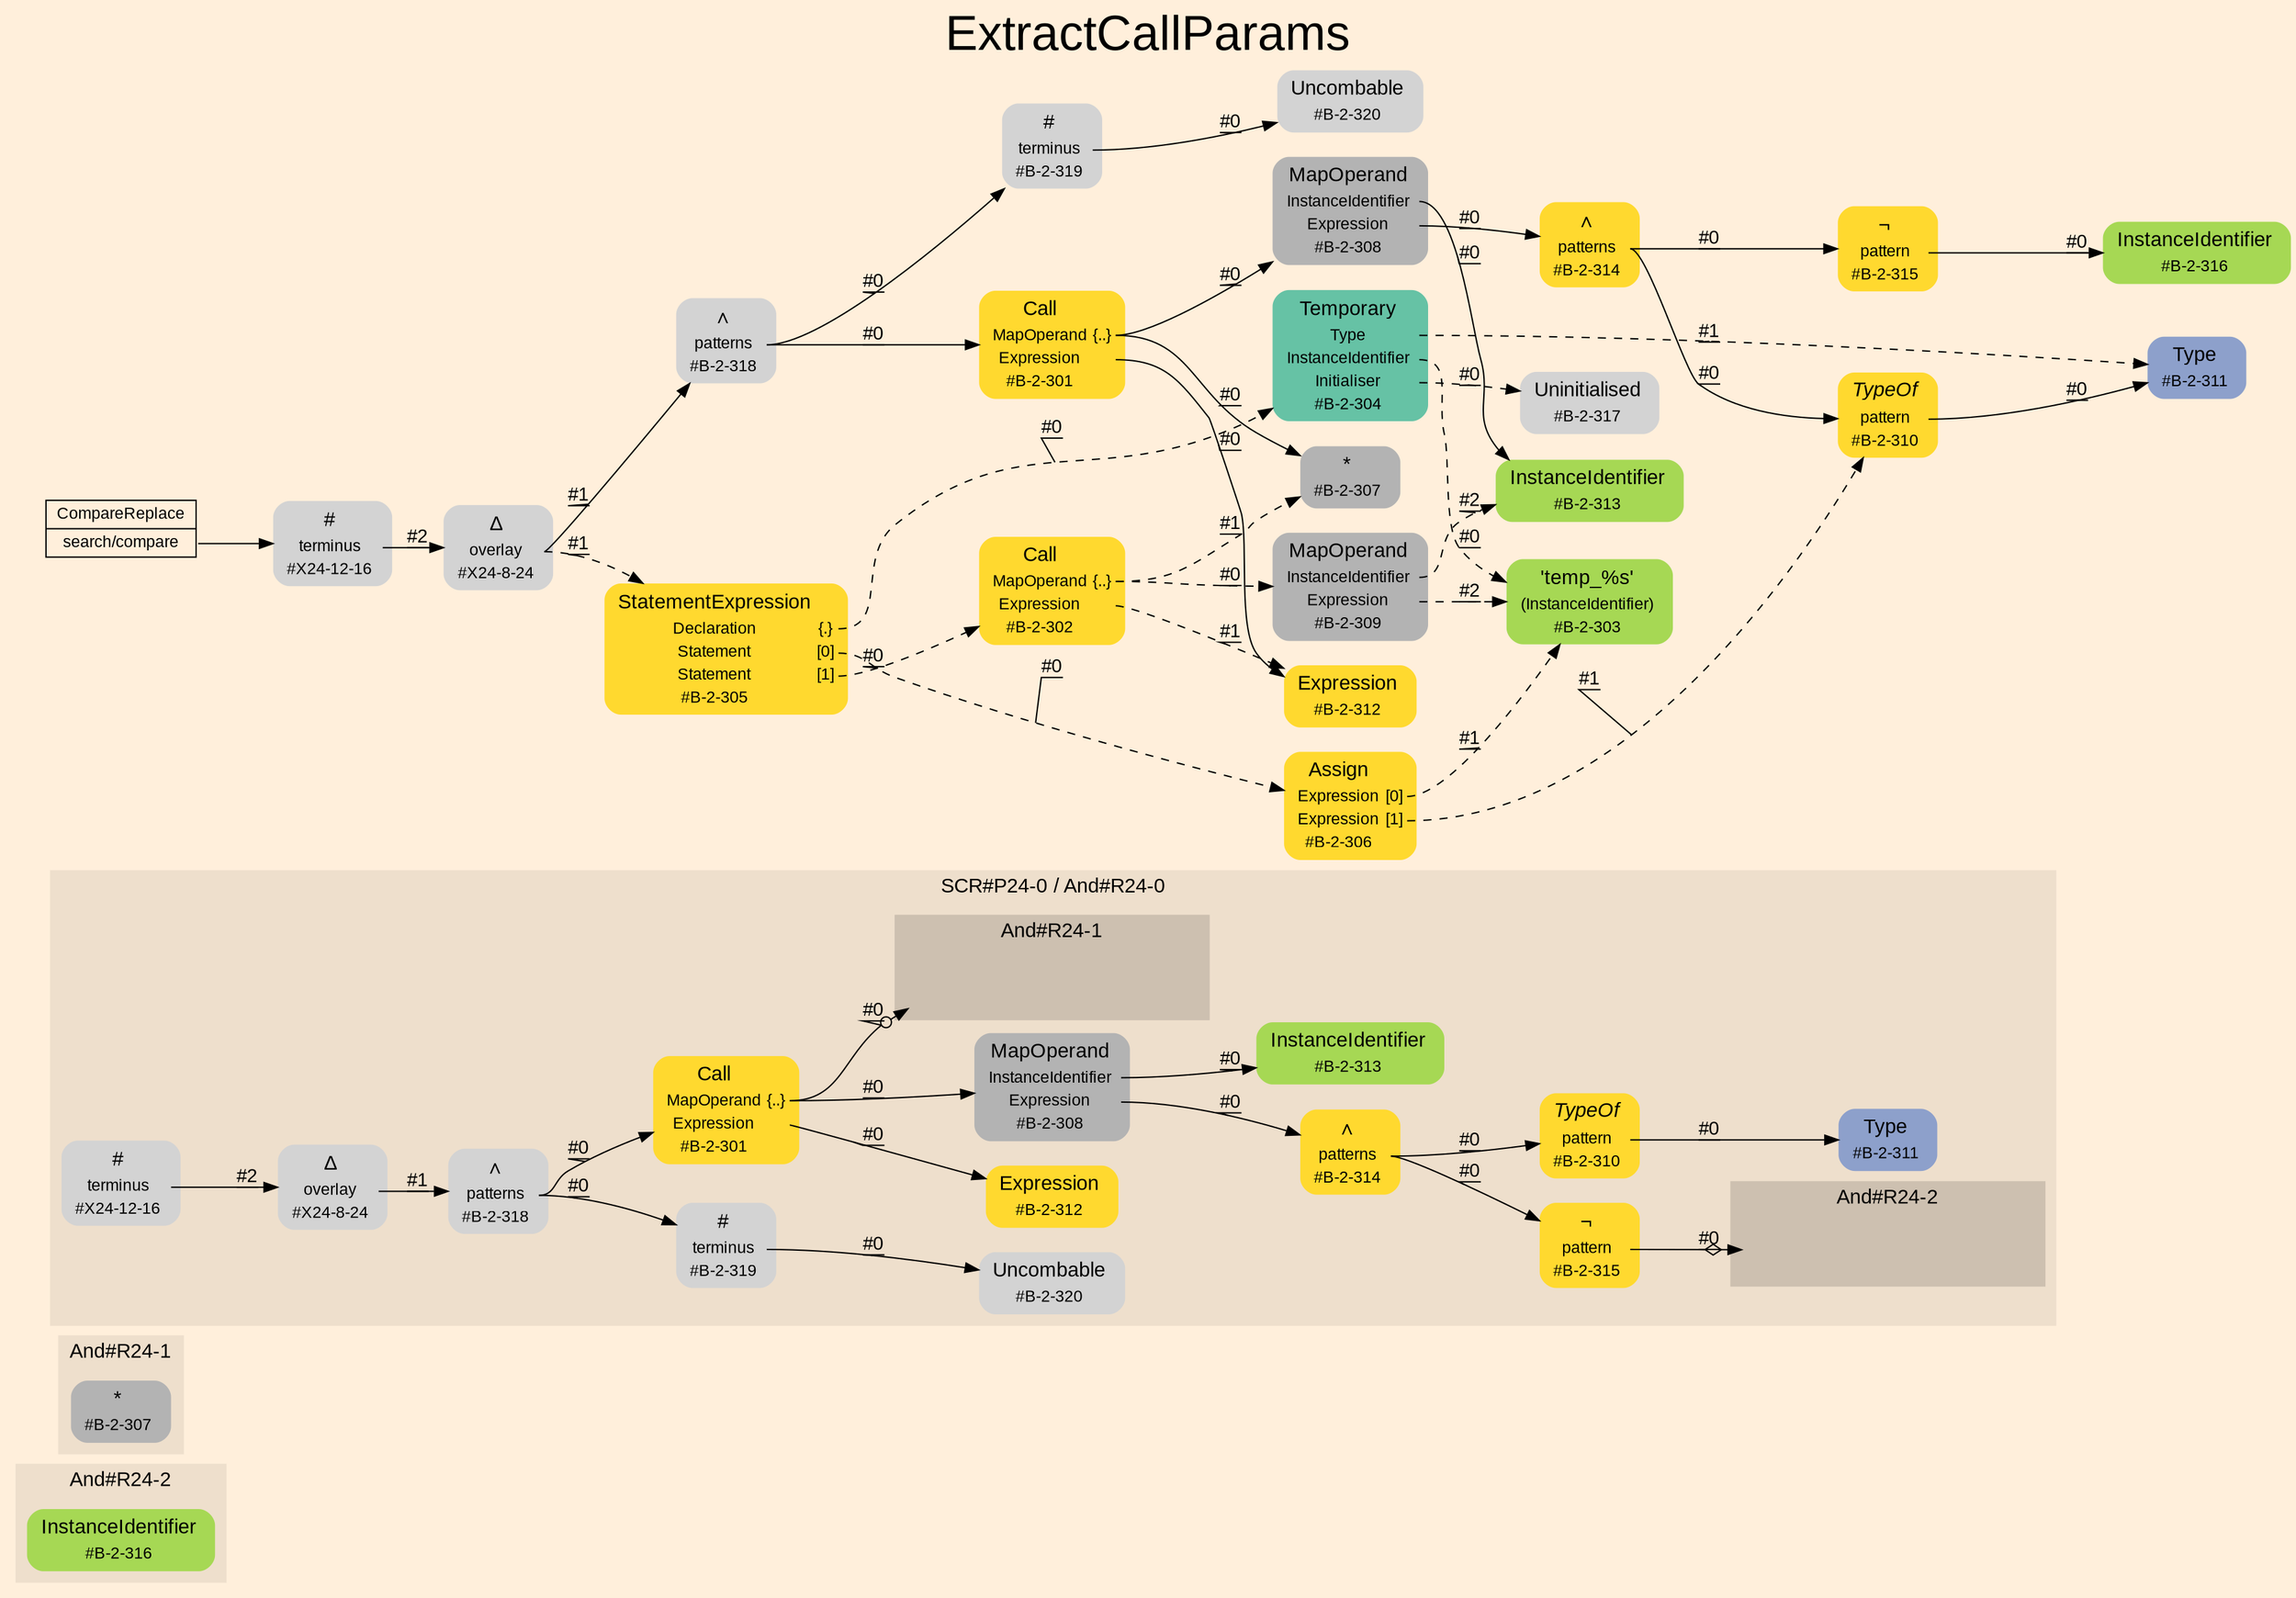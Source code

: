 digraph "ExtractCallParams" {
label = "ExtractCallParams"
labelloc = t
fontsize = "36"
graph [
    rankdir = "LR"
    ranksep = 0.3
    bgcolor = antiquewhite1
    color = black
    fontcolor = black
    fontname = "Arial"
];
node [
    fontname = "Arial"
];
edge [
    fontname = "Arial"
];

// -------------------- figure And#R24-2 --------------------
// -------- region And#R24-2 ----------
subgraph "clusterAnd#R24-2" {
    label = "And#R24-2"
    style = "filled"
    color = antiquewhite2
    fontsize = "15"
    "And#R24-2/#B-2-316" [
        // -------- block And#R24-2/#B-2-316 ----------
        shape = "plaintext"
        fillcolor = "/set28/5"
        label = <<TABLE BORDER="0" CELLBORDER="0" CELLSPACING="0">
         <TR><TD><FONT POINT-SIZE="15.0">InstanceIdentifier</FONT></TD><TD></TD></TR>
         <TR><TD>#B-2-316</TD><TD PORT="port0"></TD></TR>
        </TABLE>>
        style = "rounded,filled"
        fontsize = "12"
    ];
    
}


// -------------------- figure And#R24-1 --------------------
// -------- region And#R24-1 ----------
subgraph "clusterAnd#R24-1" {
    label = "And#R24-1"
    style = "filled"
    color = antiquewhite2
    fontsize = "15"
    "And#R24-1/#B-2-307" [
        // -------- block And#R24-1/#B-2-307 ----------
        shape = "plaintext"
        fillcolor = "/set28/8"
        label = <<TABLE BORDER="0" CELLBORDER="0" CELLSPACING="0">
         <TR><TD><FONT POINT-SIZE="15.0">*</FONT></TD><TD></TD></TR>
         <TR><TD>#B-2-307</TD><TD PORT="port0"></TD></TR>
        </TABLE>>
        style = "rounded,filled"
        fontsize = "12"
    ];
    
}


// -------------------- figure And#R24-0 --------------------
// -------- region And#R24-0 ----------
subgraph "clusterAnd#R24-0" {
    label = "SCR#P24-0 / And#R24-0"
    style = "filled"
    color = antiquewhite2
    fontsize = "15"
    "And#R24-0/#X24-8-24" [
        // -------- block And#R24-0/#X24-8-24 ----------
        shape = "plaintext"
        label = <<TABLE BORDER="0" CELLBORDER="0" CELLSPACING="0">
         <TR><TD><FONT POINT-SIZE="15.0">Δ</FONT></TD><TD></TD></TR>
         <TR><TD>overlay</TD><TD PORT="port0"></TD></TR>
         <TR><TD>#X24-8-24</TD><TD PORT="port1"></TD></TR>
        </TABLE>>
        style = "rounded,filled"
        fontsize = "12"
    ];
    
    "And#R24-0/#B-2-319" [
        // -------- block And#R24-0/#B-2-319 ----------
        shape = "plaintext"
        label = <<TABLE BORDER="0" CELLBORDER="0" CELLSPACING="0">
         <TR><TD><FONT POINT-SIZE="15.0">#</FONT></TD><TD></TD></TR>
         <TR><TD>terminus</TD><TD PORT="port0"></TD></TR>
         <TR><TD>#B-2-319</TD><TD PORT="port1"></TD></TR>
        </TABLE>>
        style = "rounded,filled"
        fontsize = "12"
    ];
    
    "And#R24-0/#B-2-312" [
        // -------- block And#R24-0/#B-2-312 ----------
        shape = "plaintext"
        fillcolor = "/set28/6"
        label = <<TABLE BORDER="0" CELLBORDER="0" CELLSPACING="0">
         <TR><TD><FONT POINT-SIZE="15.0">Expression</FONT></TD><TD></TD></TR>
         <TR><TD>#B-2-312</TD><TD PORT="port0"></TD></TR>
        </TABLE>>
        style = "rounded,filled"
        fontsize = "12"
    ];
    
    "And#R24-0/#B-2-311" [
        // -------- block And#R24-0/#B-2-311 ----------
        shape = "plaintext"
        fillcolor = "/set28/3"
        label = <<TABLE BORDER="0" CELLBORDER="0" CELLSPACING="0">
         <TR><TD><FONT POINT-SIZE="15.0">Type</FONT></TD><TD></TD></TR>
         <TR><TD>#B-2-311</TD><TD PORT="port0"></TD></TR>
        </TABLE>>
        style = "rounded,filled"
        fontsize = "12"
    ];
    
    "And#R24-0/#B-2-313" [
        // -------- block And#R24-0/#B-2-313 ----------
        shape = "plaintext"
        fillcolor = "/set28/5"
        label = <<TABLE BORDER="0" CELLBORDER="0" CELLSPACING="0">
         <TR><TD><FONT POINT-SIZE="15.0">InstanceIdentifier</FONT></TD><TD></TD></TR>
         <TR><TD>#B-2-313</TD><TD PORT="port0"></TD></TR>
        </TABLE>>
        style = "rounded,filled"
        fontsize = "12"
    ];
    
    "And#R24-0/#B-2-301" [
        // -------- block And#R24-0/#B-2-301 ----------
        shape = "plaintext"
        fillcolor = "/set28/6"
        label = <<TABLE BORDER="0" CELLBORDER="0" CELLSPACING="0">
         <TR><TD><FONT POINT-SIZE="15.0">Call</FONT></TD><TD></TD></TR>
         <TR><TD>MapOperand</TD><TD PORT="port0">{..}</TD></TR>
         <TR><TD>Expression</TD><TD PORT="port1"></TD></TR>
         <TR><TD>#B-2-301</TD><TD PORT="port2"></TD></TR>
        </TABLE>>
        style = "rounded,filled"
        fontsize = "12"
    ];
    
    "And#R24-0/#B-2-320" [
        // -------- block And#R24-0/#B-2-320 ----------
        shape = "plaintext"
        label = <<TABLE BORDER="0" CELLBORDER="0" CELLSPACING="0">
         <TR><TD><FONT POINT-SIZE="15.0">Uncombable</FONT></TD><TD></TD></TR>
         <TR><TD>#B-2-320</TD><TD PORT="port0"></TD></TR>
        </TABLE>>
        style = "rounded,filled"
        fontsize = "12"
    ];
    
    "And#R24-0/#B-2-318" [
        // -------- block And#R24-0/#B-2-318 ----------
        shape = "plaintext"
        label = <<TABLE BORDER="0" CELLBORDER="0" CELLSPACING="0">
         <TR><TD><FONT POINT-SIZE="15.0">∧</FONT></TD><TD></TD></TR>
         <TR><TD>patterns</TD><TD PORT="port0"></TD></TR>
         <TR><TD>#B-2-318</TD><TD PORT="port1"></TD></TR>
        </TABLE>>
        style = "rounded,filled"
        fontsize = "12"
    ];
    
    "And#R24-0/#B-2-314" [
        // -------- block And#R24-0/#B-2-314 ----------
        shape = "plaintext"
        fillcolor = "/set28/6"
        label = <<TABLE BORDER="0" CELLBORDER="0" CELLSPACING="0">
         <TR><TD><FONT POINT-SIZE="15.0">∧</FONT></TD><TD></TD></TR>
         <TR><TD>patterns</TD><TD PORT="port0"></TD></TR>
         <TR><TD>#B-2-314</TD><TD PORT="port1"></TD></TR>
        </TABLE>>
        style = "rounded,filled"
        fontsize = "12"
    ];
    
    "And#R24-0/#B-2-308" [
        // -------- block And#R24-0/#B-2-308 ----------
        shape = "plaintext"
        fillcolor = "/set28/8"
        label = <<TABLE BORDER="0" CELLBORDER="0" CELLSPACING="0">
         <TR><TD><FONT POINT-SIZE="15.0">MapOperand</FONT></TD><TD></TD></TR>
         <TR><TD>InstanceIdentifier</TD><TD PORT="port0"></TD></TR>
         <TR><TD>Expression</TD><TD PORT="port1"></TD></TR>
         <TR><TD>#B-2-308</TD><TD PORT="port2"></TD></TR>
        </TABLE>>
        style = "rounded,filled"
        fontsize = "12"
    ];
    
    "And#R24-0/#B-2-315" [
        // -------- block And#R24-0/#B-2-315 ----------
        shape = "plaintext"
        fillcolor = "/set28/6"
        label = <<TABLE BORDER="0" CELLBORDER="0" CELLSPACING="0">
         <TR><TD><FONT POINT-SIZE="15.0">¬</FONT></TD><TD></TD></TR>
         <TR><TD>pattern</TD><TD PORT="port0"></TD></TR>
         <TR><TD>#B-2-315</TD><TD PORT="port1"></TD></TR>
        </TABLE>>
        style = "rounded,filled"
        fontsize = "12"
    ];
    
    "And#R24-0/#B-2-310" [
        // -------- block And#R24-0/#B-2-310 ----------
        shape = "plaintext"
        fillcolor = "/set28/6"
        label = <<TABLE BORDER="0" CELLBORDER="0" CELLSPACING="0">
         <TR><TD><FONT POINT-SIZE="15.0"><I>TypeOf</I></FONT></TD><TD></TD></TR>
         <TR><TD>pattern</TD><TD PORT="port0"></TD></TR>
         <TR><TD>#B-2-310</TD><TD PORT="port1"></TD></TR>
        </TABLE>>
        style = "rounded,filled"
        fontsize = "12"
    ];
    
    "And#R24-0/#X24-12-16" [
        // -------- block And#R24-0/#X24-12-16 ----------
        shape = "plaintext"
        label = <<TABLE BORDER="0" CELLBORDER="0" CELLSPACING="0">
         <TR><TD><FONT POINT-SIZE="15.0">#</FONT></TD><TD></TD></TR>
         <TR><TD>terminus</TD><TD PORT="port0"></TD></TR>
         <TR><TD>#X24-12-16</TD><TD PORT="port1"></TD></TR>
        </TABLE>>
        style = "rounded,filled"
        fontsize = "12"
    ];
    
    // -------- region And#R24-0/And#R24-1 ----------
    subgraph "clusterAnd#R24-0/And#R24-1" {
        label = "And#R24-1"
        style = "filled"
        color = antiquewhite3
        fontsize = "15"
        "And#R24-0/And#R24-1/#B-2-307" [
            // -------- block And#R24-0/And#R24-1/#B-2-307 ----------
            shape = none
            fillcolor = "/set28/8"
            style = "invisible"
        ];
        
    }
    
    // -------- region And#R24-0/And#R24-2 ----------
    subgraph "clusterAnd#R24-0/And#R24-2" {
        label = "And#R24-2"
        style = "filled"
        color = antiquewhite3
        fontsize = "15"
        "And#R24-0/And#R24-2/#B-2-316" [
            // -------- block And#R24-0/And#R24-2/#B-2-316 ----------
            shape = none
            fillcolor = "/set28/5"
            style = "invisible"
        ];
        
    }
    
}

"And#R24-0/#X24-8-24":port0 -> "And#R24-0/#B-2-318" [
    label = "#1"
    decorate = true
    color = black
    fontcolor = black
];

"And#R24-0/#B-2-319":port0 -> "And#R24-0/#B-2-320" [
    label = "#0"
    decorate = true
    color = black
    fontcolor = black
];

"And#R24-0/#B-2-301":port0 -> "And#R24-0/And#R24-1/#B-2-307" [
    arrowhead="normalnoneodot"
    label = "#0"
    decorate = true
    color = black
    fontcolor = black
];

"And#R24-0/#B-2-301":port0 -> "And#R24-0/#B-2-308" [
    label = "#0"
    decorate = true
    color = black
    fontcolor = black
];

"And#R24-0/#B-2-301":port1 -> "And#R24-0/#B-2-312" [
    label = "#0"
    decorate = true
    color = black
    fontcolor = black
];

"And#R24-0/#B-2-318":port0 -> "And#R24-0/#B-2-301" [
    label = "#0"
    decorate = true
    color = black
    fontcolor = black
];

"And#R24-0/#B-2-318":port0 -> "And#R24-0/#B-2-319" [
    label = "#0"
    decorate = true
    color = black
    fontcolor = black
];

"And#R24-0/#B-2-314":port0 -> "And#R24-0/#B-2-310" [
    label = "#0"
    decorate = true
    color = black
    fontcolor = black
];

"And#R24-0/#B-2-314":port0 -> "And#R24-0/#B-2-315" [
    label = "#0"
    decorate = true
    color = black
    fontcolor = black
];

"And#R24-0/#B-2-308":port0 -> "And#R24-0/#B-2-313" [
    label = "#0"
    decorate = true
    color = black
    fontcolor = black
];

"And#R24-0/#B-2-308":port1 -> "And#R24-0/#B-2-314" [
    label = "#0"
    decorate = true
    color = black
    fontcolor = black
];

"And#R24-0/#B-2-315":port0 -> "And#R24-0/And#R24-2/#B-2-316" [
    arrowhead="normalnoneodiamond"
    label = "#0"
    decorate = true
    color = black
    fontcolor = black
];

"And#R24-0/#B-2-310":port0 -> "And#R24-0/#B-2-311" [
    label = "#0"
    decorate = true
    color = black
    fontcolor = black
];

"And#R24-0/#X24-12-16":port0 -> "And#R24-0/#X24-8-24" [
    label = "#2"
    decorate = true
    color = black
    fontcolor = black
];


// -------------------- transformation figure --------------------
"CR#X24-10-24" [
    // -------- block CR#X24-10-24 ----------
    shape = "record"
    fillcolor = antiquewhite1
    label = "<fixed> CompareReplace | <port0> search/compare"
    style = "filled"
    fontsize = "12"
    color = black
    fontcolor = black
];

"#X24-12-16" [
    // -------- block #X24-12-16 ----------
    shape = "plaintext"
    label = <<TABLE BORDER="0" CELLBORDER="0" CELLSPACING="0">
     <TR><TD><FONT POINT-SIZE="15.0">#</FONT></TD><TD></TD></TR>
     <TR><TD>terminus</TD><TD PORT="port0"></TD></TR>
     <TR><TD>#X24-12-16</TD><TD PORT="port1"></TD></TR>
    </TABLE>>
    style = "rounded,filled"
    fontsize = "12"
];

"#X24-8-24" [
    // -------- block #X24-8-24 ----------
    shape = "plaintext"
    label = <<TABLE BORDER="0" CELLBORDER="0" CELLSPACING="0">
     <TR><TD><FONT POINT-SIZE="15.0">Δ</FONT></TD><TD></TD></TR>
     <TR><TD>overlay</TD><TD PORT="port0"></TD></TR>
     <TR><TD>#X24-8-24</TD><TD PORT="port1"></TD></TR>
    </TABLE>>
    style = "rounded,filled"
    fontsize = "12"
];

"#B-2-318" [
    // -------- block #B-2-318 ----------
    shape = "plaintext"
    label = <<TABLE BORDER="0" CELLBORDER="0" CELLSPACING="0">
     <TR><TD><FONT POINT-SIZE="15.0">∧</FONT></TD><TD></TD></TR>
     <TR><TD>patterns</TD><TD PORT="port0"></TD></TR>
     <TR><TD>#B-2-318</TD><TD PORT="port1"></TD></TR>
    </TABLE>>
    style = "rounded,filled"
    fontsize = "12"
];

"#B-2-301" [
    // -------- block #B-2-301 ----------
    shape = "plaintext"
    fillcolor = "/set28/6"
    label = <<TABLE BORDER="0" CELLBORDER="0" CELLSPACING="0">
     <TR><TD><FONT POINT-SIZE="15.0">Call</FONT></TD><TD></TD></TR>
     <TR><TD>MapOperand</TD><TD PORT="port0">{..}</TD></TR>
     <TR><TD>Expression</TD><TD PORT="port1"></TD></TR>
     <TR><TD>#B-2-301</TD><TD PORT="port2"></TD></TR>
    </TABLE>>
    style = "rounded,filled"
    fontsize = "12"
];

"#B-2-307" [
    // -------- block #B-2-307 ----------
    shape = "plaintext"
    fillcolor = "/set28/8"
    label = <<TABLE BORDER="0" CELLBORDER="0" CELLSPACING="0">
     <TR><TD><FONT POINT-SIZE="15.0">*</FONT></TD><TD></TD></TR>
     <TR><TD>#B-2-307</TD><TD PORT="port0"></TD></TR>
    </TABLE>>
    style = "rounded,filled"
    fontsize = "12"
];

"#B-2-308" [
    // -------- block #B-2-308 ----------
    shape = "plaintext"
    fillcolor = "/set28/8"
    label = <<TABLE BORDER="0" CELLBORDER="0" CELLSPACING="0">
     <TR><TD><FONT POINT-SIZE="15.0">MapOperand</FONT></TD><TD></TD></TR>
     <TR><TD>InstanceIdentifier</TD><TD PORT="port0"></TD></TR>
     <TR><TD>Expression</TD><TD PORT="port1"></TD></TR>
     <TR><TD>#B-2-308</TD><TD PORT="port2"></TD></TR>
    </TABLE>>
    style = "rounded,filled"
    fontsize = "12"
];

"#B-2-313" [
    // -------- block #B-2-313 ----------
    shape = "plaintext"
    fillcolor = "/set28/5"
    label = <<TABLE BORDER="0" CELLBORDER="0" CELLSPACING="0">
     <TR><TD><FONT POINT-SIZE="15.0">InstanceIdentifier</FONT></TD><TD></TD></TR>
     <TR><TD>#B-2-313</TD><TD PORT="port0"></TD></TR>
    </TABLE>>
    style = "rounded,filled"
    fontsize = "12"
];

"#B-2-314" [
    // -------- block #B-2-314 ----------
    shape = "plaintext"
    fillcolor = "/set28/6"
    label = <<TABLE BORDER="0" CELLBORDER="0" CELLSPACING="0">
     <TR><TD><FONT POINT-SIZE="15.0">∧</FONT></TD><TD></TD></TR>
     <TR><TD>patterns</TD><TD PORT="port0"></TD></TR>
     <TR><TD>#B-2-314</TD><TD PORT="port1"></TD></TR>
    </TABLE>>
    style = "rounded,filled"
    fontsize = "12"
];

"#B-2-310" [
    // -------- block #B-2-310 ----------
    shape = "plaintext"
    fillcolor = "/set28/6"
    label = <<TABLE BORDER="0" CELLBORDER="0" CELLSPACING="0">
     <TR><TD><FONT POINT-SIZE="15.0"><I>TypeOf</I></FONT></TD><TD></TD></TR>
     <TR><TD>pattern</TD><TD PORT="port0"></TD></TR>
     <TR><TD>#B-2-310</TD><TD PORT="port1"></TD></TR>
    </TABLE>>
    style = "rounded,filled"
    fontsize = "12"
];

"#B-2-311" [
    // -------- block #B-2-311 ----------
    shape = "plaintext"
    fillcolor = "/set28/3"
    label = <<TABLE BORDER="0" CELLBORDER="0" CELLSPACING="0">
     <TR><TD><FONT POINT-SIZE="15.0">Type</FONT></TD><TD></TD></TR>
     <TR><TD>#B-2-311</TD><TD PORT="port0"></TD></TR>
    </TABLE>>
    style = "rounded,filled"
    fontsize = "12"
];

"#B-2-315" [
    // -------- block #B-2-315 ----------
    shape = "plaintext"
    fillcolor = "/set28/6"
    label = <<TABLE BORDER="0" CELLBORDER="0" CELLSPACING="0">
     <TR><TD><FONT POINT-SIZE="15.0">¬</FONT></TD><TD></TD></TR>
     <TR><TD>pattern</TD><TD PORT="port0"></TD></TR>
     <TR><TD>#B-2-315</TD><TD PORT="port1"></TD></TR>
    </TABLE>>
    style = "rounded,filled"
    fontsize = "12"
];

"#B-2-316" [
    // -------- block #B-2-316 ----------
    shape = "plaintext"
    fillcolor = "/set28/5"
    label = <<TABLE BORDER="0" CELLBORDER="0" CELLSPACING="0">
     <TR><TD><FONT POINT-SIZE="15.0">InstanceIdentifier</FONT></TD><TD></TD></TR>
     <TR><TD>#B-2-316</TD><TD PORT="port0"></TD></TR>
    </TABLE>>
    style = "rounded,filled"
    fontsize = "12"
];

"#B-2-312" [
    // -------- block #B-2-312 ----------
    shape = "plaintext"
    fillcolor = "/set28/6"
    label = <<TABLE BORDER="0" CELLBORDER="0" CELLSPACING="0">
     <TR><TD><FONT POINT-SIZE="15.0">Expression</FONT></TD><TD></TD></TR>
     <TR><TD>#B-2-312</TD><TD PORT="port0"></TD></TR>
    </TABLE>>
    style = "rounded,filled"
    fontsize = "12"
];

"#B-2-319" [
    // -------- block #B-2-319 ----------
    shape = "plaintext"
    label = <<TABLE BORDER="0" CELLBORDER="0" CELLSPACING="0">
     <TR><TD><FONT POINT-SIZE="15.0">#</FONT></TD><TD></TD></TR>
     <TR><TD>terminus</TD><TD PORT="port0"></TD></TR>
     <TR><TD>#B-2-319</TD><TD PORT="port1"></TD></TR>
    </TABLE>>
    style = "rounded,filled"
    fontsize = "12"
];

"#B-2-320" [
    // -------- block #B-2-320 ----------
    shape = "plaintext"
    label = <<TABLE BORDER="0" CELLBORDER="0" CELLSPACING="0">
     <TR><TD><FONT POINT-SIZE="15.0">Uncombable</FONT></TD><TD></TD></TR>
     <TR><TD>#B-2-320</TD><TD PORT="port0"></TD></TR>
    </TABLE>>
    style = "rounded,filled"
    fontsize = "12"
];

"#B-2-305" [
    // -------- block #B-2-305 ----------
    shape = "plaintext"
    fillcolor = "/set28/6"
    label = <<TABLE BORDER="0" CELLBORDER="0" CELLSPACING="0">
     <TR><TD><FONT POINT-SIZE="15.0">StatementExpression</FONT></TD><TD></TD></TR>
     <TR><TD>Declaration</TD><TD PORT="port0">{.}</TD></TR>
     <TR><TD>Statement</TD><TD PORT="port1">[0]</TD></TR>
     <TR><TD>Statement</TD><TD PORT="port2">[1]</TD></TR>
     <TR><TD>#B-2-305</TD><TD PORT="port3"></TD></TR>
    </TABLE>>
    style = "rounded,filled"
    fontsize = "12"
];

"#B-2-304" [
    // -------- block #B-2-304 ----------
    shape = "plaintext"
    fillcolor = "/set28/1"
    label = <<TABLE BORDER="0" CELLBORDER="0" CELLSPACING="0">
     <TR><TD><FONT POINT-SIZE="15.0">Temporary</FONT></TD><TD></TD></TR>
     <TR><TD>Type</TD><TD PORT="port0"></TD></TR>
     <TR><TD>InstanceIdentifier</TD><TD PORT="port1"></TD></TR>
     <TR><TD>Initialiser</TD><TD PORT="port2"></TD></TR>
     <TR><TD>#B-2-304</TD><TD PORT="port3"></TD></TR>
    </TABLE>>
    style = "rounded,filled"
    fontsize = "12"
];

"#B-2-303" [
    // -------- block #B-2-303 ----------
    shape = "plaintext"
    fillcolor = "/set28/5"
    label = <<TABLE BORDER="0" CELLBORDER="0" CELLSPACING="0">
     <TR><TD><FONT POINT-SIZE="15.0">'temp_%s'</FONT></TD><TD></TD></TR>
     <TR><TD>(InstanceIdentifier)</TD><TD PORT="port0"></TD></TR>
     <TR><TD>#B-2-303</TD><TD PORT="port1"></TD></TR>
    </TABLE>>
    style = "rounded,filled"
    fontsize = "12"
];

"#B-2-317" [
    // -------- block #B-2-317 ----------
    shape = "plaintext"
    label = <<TABLE BORDER="0" CELLBORDER="0" CELLSPACING="0">
     <TR><TD><FONT POINT-SIZE="15.0">Uninitialised</FONT></TD><TD></TD></TR>
     <TR><TD>#B-2-317</TD><TD PORT="port0"></TD></TR>
    </TABLE>>
    style = "rounded,filled"
    fontsize = "12"
];

"#B-2-306" [
    // -------- block #B-2-306 ----------
    shape = "plaintext"
    fillcolor = "/set28/6"
    label = <<TABLE BORDER="0" CELLBORDER="0" CELLSPACING="0">
     <TR><TD><FONT POINT-SIZE="15.0">Assign</FONT></TD><TD></TD></TR>
     <TR><TD>Expression</TD><TD PORT="port0">[0]</TD></TR>
     <TR><TD>Expression</TD><TD PORT="port1">[1]</TD></TR>
     <TR><TD>#B-2-306</TD><TD PORT="port2"></TD></TR>
    </TABLE>>
    style = "rounded,filled"
    fontsize = "12"
];

"#B-2-302" [
    // -------- block #B-2-302 ----------
    shape = "plaintext"
    fillcolor = "/set28/6"
    label = <<TABLE BORDER="0" CELLBORDER="0" CELLSPACING="0">
     <TR><TD><FONT POINT-SIZE="15.0">Call</FONT></TD><TD></TD></TR>
     <TR><TD>MapOperand</TD><TD PORT="port0">{..}</TD></TR>
     <TR><TD>Expression</TD><TD PORT="port1"></TD></TR>
     <TR><TD>#B-2-302</TD><TD PORT="port2"></TD></TR>
    </TABLE>>
    style = "rounded,filled"
    fontsize = "12"
];

"#B-2-309" [
    // -------- block #B-2-309 ----------
    shape = "plaintext"
    fillcolor = "/set28/8"
    label = <<TABLE BORDER="0" CELLBORDER="0" CELLSPACING="0">
     <TR><TD><FONT POINT-SIZE="15.0">MapOperand</FONT></TD><TD></TD></TR>
     <TR><TD>InstanceIdentifier</TD><TD PORT="port0"></TD></TR>
     <TR><TD>Expression</TD><TD PORT="port1"></TD></TR>
     <TR><TD>#B-2-309</TD><TD PORT="port2"></TD></TR>
    </TABLE>>
    style = "rounded,filled"
    fontsize = "12"
];

"CR#X24-10-24":port0 -> "#X24-12-16" [
    label = ""
    decorate = true
    color = black
    fontcolor = black
];

"#X24-12-16":port0 -> "#X24-8-24" [
    label = "#2"
    decorate = true
    color = black
    fontcolor = black
];

"#X24-8-24":port0 -> "#B-2-318" [
    label = "#1"
    decorate = true
    color = black
    fontcolor = black
];

"#X24-8-24":port0 -> "#B-2-305" [
    style="dashed"
    label = "#1"
    decorate = true
    color = black
    fontcolor = black
];

"#B-2-318":port0 -> "#B-2-301" [
    label = "#0"
    decorate = true
    color = black
    fontcolor = black
];

"#B-2-318":port0 -> "#B-2-319" [
    label = "#0"
    decorate = true
    color = black
    fontcolor = black
];

"#B-2-301":port0 -> "#B-2-307" [
    label = "#0"
    decorate = true
    color = black
    fontcolor = black
];

"#B-2-301":port0 -> "#B-2-308" [
    label = "#0"
    decorate = true
    color = black
    fontcolor = black
];

"#B-2-301":port1 -> "#B-2-312" [
    label = "#0"
    decorate = true
    color = black
    fontcolor = black
];

"#B-2-308":port0 -> "#B-2-313" [
    label = "#0"
    decorate = true
    color = black
    fontcolor = black
];

"#B-2-308":port1 -> "#B-2-314" [
    label = "#0"
    decorate = true
    color = black
    fontcolor = black
];

"#B-2-314":port0 -> "#B-2-310" [
    label = "#0"
    decorate = true
    color = black
    fontcolor = black
];

"#B-2-314":port0 -> "#B-2-315" [
    label = "#0"
    decorate = true
    color = black
    fontcolor = black
];

"#B-2-310":port0 -> "#B-2-311" [
    label = "#0"
    decorate = true
    color = black
    fontcolor = black
];

"#B-2-315":port0 -> "#B-2-316" [
    label = "#0"
    decorate = true
    color = black
    fontcolor = black
];

"#B-2-319":port0 -> "#B-2-320" [
    label = "#0"
    decorate = true
    color = black
    fontcolor = black
];

"#B-2-305":port0 -> "#B-2-304" [
    style="dashed"
    label = "#0"
    decorate = true
    color = black
    fontcolor = black
];

"#B-2-305":port1 -> "#B-2-306" [
    style="dashed"
    label = "#0"
    decorate = true
    color = black
    fontcolor = black
];

"#B-2-305":port2 -> "#B-2-302" [
    style="dashed"
    label = "#0"
    decorate = true
    color = black
    fontcolor = black
];

"#B-2-304":port0 -> "#B-2-311" [
    style="dashed"
    label = "#1"
    decorate = true
    color = black
    fontcolor = black
];

"#B-2-304":port1 -> "#B-2-303" [
    style="dashed"
    label = "#0"
    decorate = true
    color = black
    fontcolor = black
];

"#B-2-304":port2 -> "#B-2-317" [
    style="dashed"
    label = "#0"
    decorate = true
    color = black
    fontcolor = black
];

"#B-2-306":port0 -> "#B-2-303" [
    style="dashed"
    label = "#1"
    decorate = true
    color = black
    fontcolor = black
];

"#B-2-306":port1 -> "#B-2-310" [
    style="dashed"
    label = "#1"
    decorate = true
    color = black
    fontcolor = black
];

"#B-2-302":port0 -> "#B-2-307" [
    style="dashed"
    label = "#1"
    decorate = true
    color = black
    fontcolor = black
];

"#B-2-302":port0 -> "#B-2-309" [
    style="dashed"
    label = "#0"
    decorate = true
    color = black
    fontcolor = black
];

"#B-2-302":port1 -> "#B-2-312" [
    style="dashed"
    label = "#1"
    decorate = true
    color = black
    fontcolor = black
];

"#B-2-309":port0 -> "#B-2-313" [
    style="dashed"
    label = "#2"
    decorate = true
    color = black
    fontcolor = black
];

"#B-2-309":port1 -> "#B-2-303" [
    style="dashed"
    label = "#2"
    decorate = true
    color = black
    fontcolor = black
];


}
